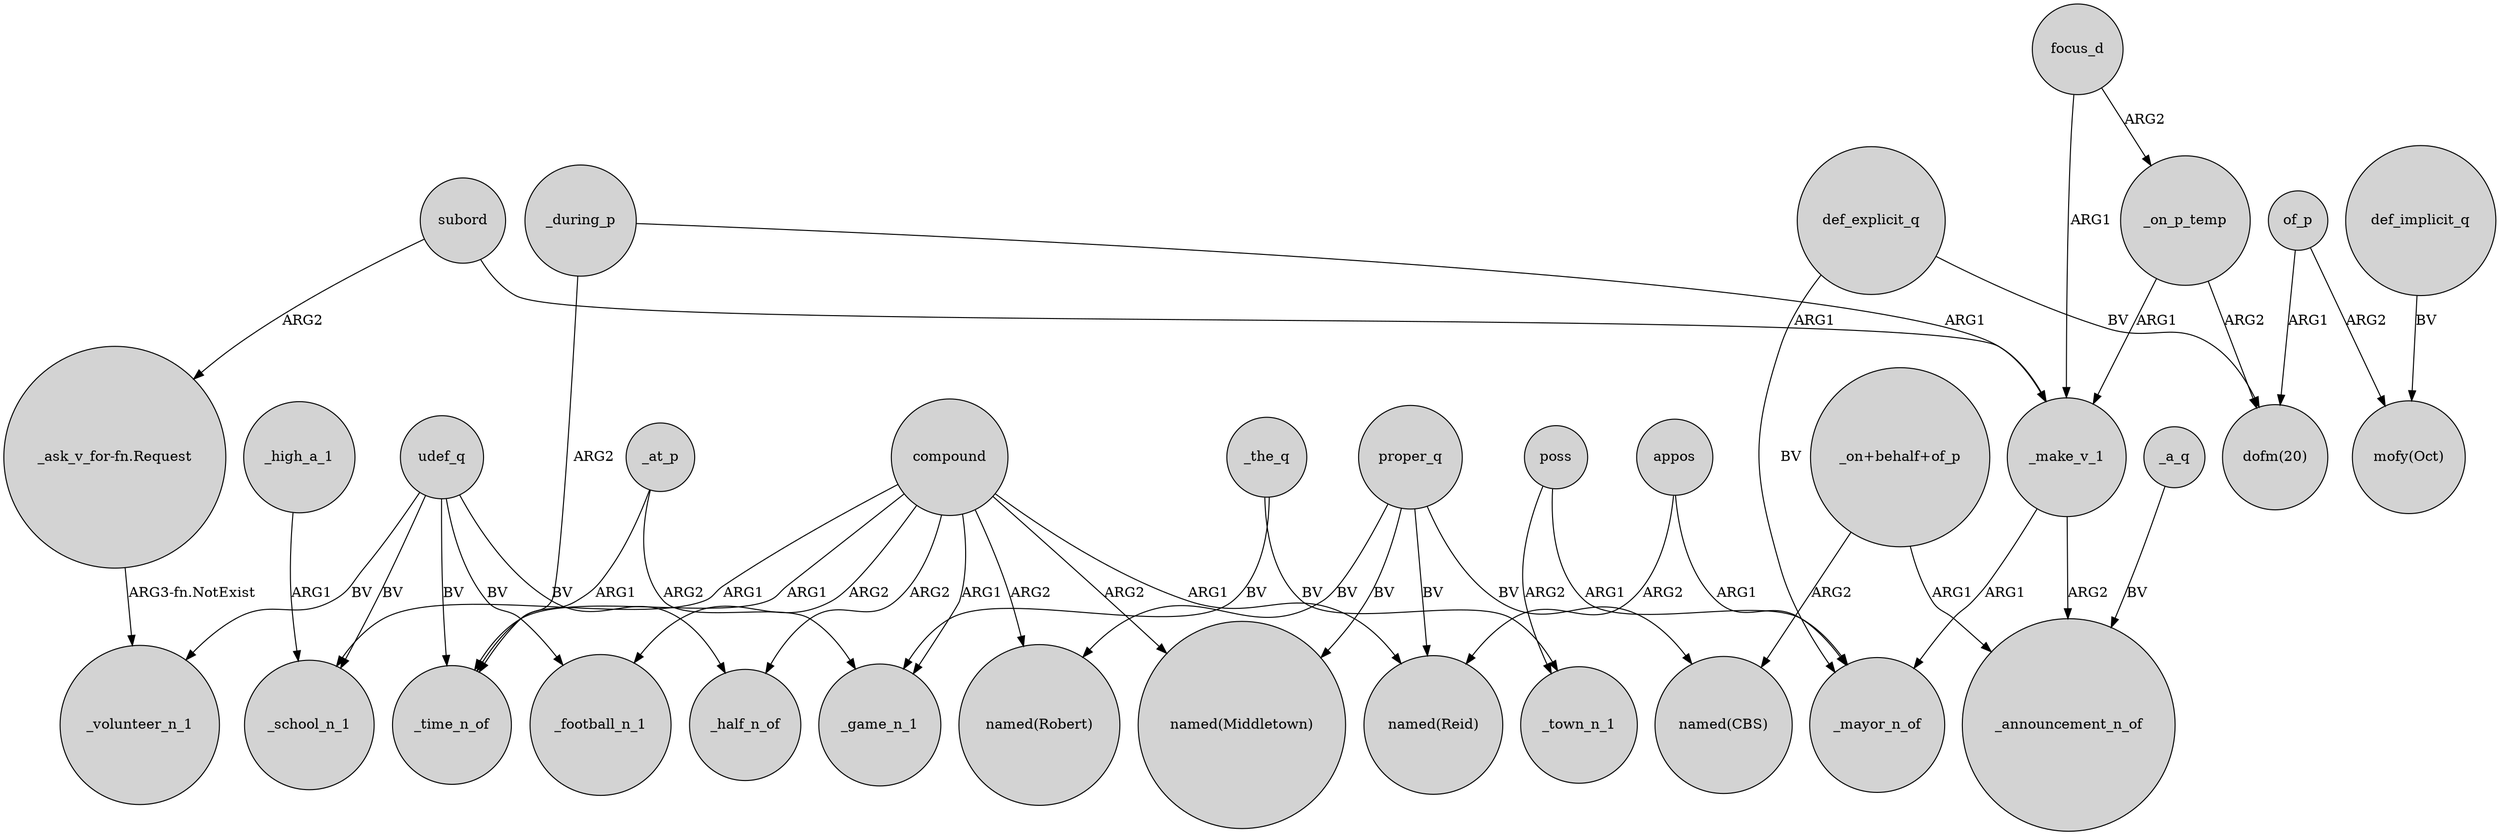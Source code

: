 digraph {
	node [shape=circle style=filled]
	compound -> _football_n_1 [label=ARG2]
	appos -> "named(Reid)" [label=ARG2]
	_high_a_1 -> _school_n_1 [label=ARG1]
	_at_p -> _game_n_1 [label=ARG2]
	compound -> _game_n_1 [label=ARG1]
	_on_p_temp -> "dofm(20)" [label=ARG2]
	def_implicit_q -> "mofy(Oct)" [label=BV]
	compound -> _time_n_of [label=ARG1]
	"_on+behalf+of_p" -> _announcement_n_of [label=ARG1]
	compound -> "named(Middletown)" [label=ARG2]
	proper_q -> "named(CBS)" [label=BV]
	focus_d -> _make_v_1 [label=ARG1]
	of_p -> "dofm(20)" [label=ARG1]
	compound -> _school_n_1 [label=ARG1]
	compound -> "named(Robert)" [label=ARG2]
	_at_p -> _time_n_of [label=ARG1]
	of_p -> "mofy(Oct)" [label=ARG2]
	udef_q -> _half_n_of [label=BV]
	focus_d -> _on_p_temp [label=ARG2]
	_during_p -> _time_n_of [label=ARG2]
	poss -> _town_n_1 [label=ARG2]
	proper_q -> "named(Reid)" [label=BV]
	proper_q -> "named(Middletown)" [label=BV]
	_on_p_temp -> _make_v_1 [label=ARG1]
	_a_q -> _announcement_n_of [label=BV]
	_make_v_1 -> _mayor_n_of [label=ARG1]
	proper_q -> "named(Robert)" [label=BV]
	udef_q -> _time_n_of [label=BV]
	udef_q -> _football_n_1 [label=BV]
	compound -> "named(Reid)" [label=ARG1]
	def_explicit_q -> _mayor_n_of [label=BV]
	appos -> _mayor_n_of [label=ARG1]
	_make_v_1 -> _announcement_n_of [label=ARG2]
	subord -> _make_v_1 [label=ARG1]
	"_ask_v_for-fn.Request" -> _volunteer_n_1 [label="ARG3-fn.NotExist"]
	_the_q -> _game_n_1 [label=BV]
	_the_q -> _town_n_1 [label=BV]
	def_explicit_q -> "dofm(20)" [label=BV]
	udef_q -> _volunteer_n_1 [label=BV]
	_during_p -> _make_v_1 [label=ARG1]
	poss -> _mayor_n_of [label=ARG1]
	compound -> _half_n_of [label=ARG2]
	udef_q -> _school_n_1 [label=BV]
	subord -> "_ask_v_for-fn.Request" [label=ARG2]
	"_on+behalf+of_p" -> "named(CBS)" [label=ARG2]
}
